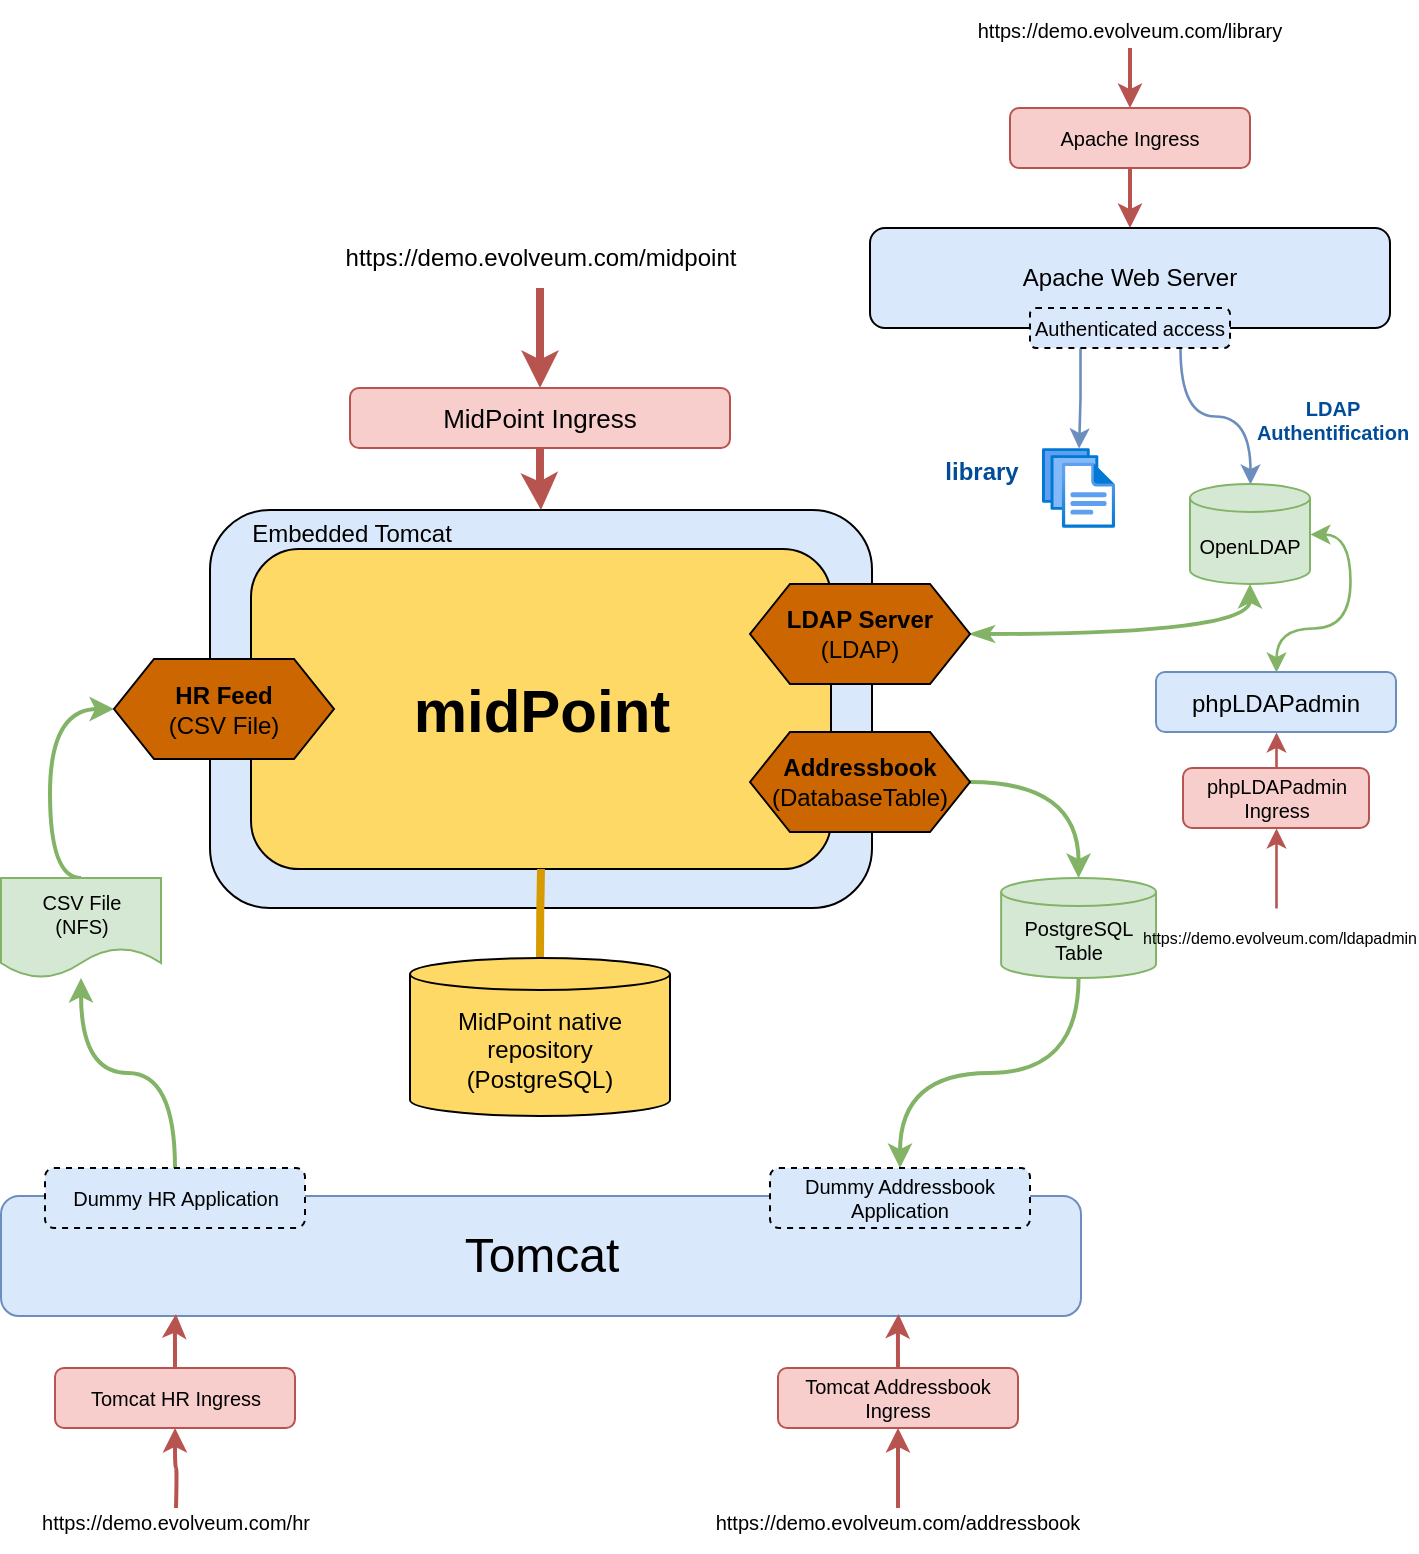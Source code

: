 <mxfile version="20.0.3" type="device"><diagram id="Sr1IDul-ZMNHAduR__iv" name="Page-1"><mxGraphModel dx="1364" dy="793" grid="1" gridSize="10" guides="1" tooltips="1" connect="1" arrows="1" fold="1" page="1" pageScale="1" pageWidth="827" pageHeight="1169" math="0" shadow="0"><root><mxCell id="0"/><mxCell id="1" parent="0"/><mxCell id="IxZ2fDuzas4Y8csiUilE-44" style="edgeStyle=orthogonalEdgeStyle;curved=1;rounded=0;orthogonalLoop=1;jettySize=auto;html=1;fontSize=10;fontColor=#000000;startArrow=classic;startFill=1;endArrow=none;endFill=0;strokeWidth=2;fillColor=#f8cecc;strokeColor=#b85450;entryX=0.5;entryY=1;entryDx=0;entryDy=0;" parent="1" source="IxZ2fDuzas4Y8csiUilE-2" target="IxZ2fDuzas4Y8csiUilE-50" edge="1"><mxGeometry relative="1" as="geometry"><mxPoint x="670" y="230" as="targetPoint"/></mxGeometry></mxCell><mxCell id="IxZ2fDuzas4Y8csiUilE-2" value="&lt;div&gt;Apache Web Server&lt;/div&gt;" style="rounded=1;whiteSpace=wrap;html=1;fillColor=#dae8fc;strokeColor=#000000;" parent="1" vertex="1"><mxGeometry x="540" y="260" width="260" height="50" as="geometry"/></mxCell><mxCell id="IxZ2fDuzas4Y8csiUilE-6" style="edgeStyle=orthogonalEdgeStyle;rounded=0;orthogonalLoop=1;jettySize=auto;html=1;exitX=0.25;exitY=1;exitDx=0;exitDy=0;fontSize=10;fillColor=#dae8fc;strokeColor=#6c8ebf;strokeWidth=1.3;" parent="1" source="IxZ2fDuzas4Y8csiUilE-5" target="IxZ2fDuzas4Y8csiUilE-7" edge="1"><mxGeometry relative="1" as="geometry"><mxPoint x="715" y="360" as="targetPoint"/></mxGeometry></mxCell><mxCell id="IxZ2fDuzas4Y8csiUilE-10" style="edgeStyle=orthogonalEdgeStyle;rounded=0;orthogonalLoop=1;jettySize=auto;html=1;exitX=0.75;exitY=1;exitDx=0;exitDy=0;fontSize=10;curved=1;fillColor=#dae8fc;strokeColor=#6c8ebf;strokeWidth=1.3;" parent="1" source="IxZ2fDuzas4Y8csiUilE-5" target="IxZ2fDuzas4Y8csiUilE-9" edge="1"><mxGeometry relative="1" as="geometry"/></mxCell><mxCell id="IxZ2fDuzas4Y8csiUilE-5" value="Authenticated access" style="rounded=1;whiteSpace=wrap;html=1;fontSize=10;fillColor=#dae8fc;strokeColor=#000000;dashed=1;" parent="1" vertex="1"><mxGeometry x="620" y="300" width="100" height="20" as="geometry"/></mxCell><mxCell id="IxZ2fDuzas4Y8csiUilE-7" value="" style="aspect=fixed;html=1;points=[];align=center;image;fontSize=12;image=img/lib/azure2/general/Files.svg;dashed=1;strokeColor=#000000;imageBackground=none;" parent="1" vertex="1"><mxGeometry x="626" y="370" width="36.57" height="40" as="geometry"/></mxCell><mxCell id="IxZ2fDuzas4Y8csiUilE-9" value="OpenLDAP" style="shape=cylinder3;whiteSpace=wrap;html=1;boundedLbl=1;backgroundOutline=1;size=7;fontSize=10;strokeColor=#82b366;fillColor=#d5e8d4;" parent="1" vertex="1"><mxGeometry x="700" y="388" width="60" height="50" as="geometry"/></mxCell><mxCell id="IxZ2fDuzas4Y8csiUilE-11" value="LDAP Authentification" style="text;html=1;strokeColor=none;fillColor=none;align=center;verticalAlign=middle;whiteSpace=wrap;rounded=0;fontSize=10;fontColor=#004C99;fontStyle=1" parent="1" vertex="1"><mxGeometry x="733" y="341" width="77" height="30" as="geometry"/></mxCell><mxCell id="IxZ2fDuzas4Y8csiUilE-13" value="" style="rounded=1;whiteSpace=wrap;html=1;fontSize=10;strokeColor=#000000;fillColor=#dae8fc;labelPosition=left;verticalLabelPosition=top;align=right;verticalAlign=bottom;" parent="1" vertex="1"><mxGeometry x="210" y="401" width="331" height="199" as="geometry"/></mxCell><mxCell id="IxZ2fDuzas4Y8csiUilE-14" value="&lt;font style=&quot;font-size: 30px;&quot;&gt;&lt;b&gt;&lt;font style=&quot;font-size: 30px;&quot;&gt;midPoint&lt;/font&gt;&lt;/b&gt;&lt;/font&gt;" style="rounded=1;whiteSpace=wrap;html=1;fontSize=10;strokeColor=#000000;fillColor=#FFD966;" parent="1" vertex="1"><mxGeometry x="230.5" y="420.5" width="290" height="160" as="geometry"/></mxCell><mxCell id="IxZ2fDuzas4Y8csiUilE-15" value="&lt;font style=&quot;font-size: 12px;&quot;&gt;library&lt;/font&gt;" style="text;html=1;strokeColor=none;fillColor=none;align=center;verticalAlign=middle;whiteSpace=wrap;rounded=0;fontSize=30;fontColor=#004C99;fontStyle=1" parent="1" vertex="1"><mxGeometry x="566" y="360" width="60" height="30" as="geometry"/></mxCell><mxCell id="IxZ2fDuzas4Y8csiUilE-17" style="edgeStyle=orthogonalEdgeStyle;curved=1;rounded=0;orthogonalLoop=1;jettySize=auto;html=1;exitX=1;exitY=0.5;exitDx=0;exitDy=0;entryX=0.5;entryY=1;entryDx=0;entryDy=0;entryPerimeter=0;fontSize=12;fontColor=#000000;strokeWidth=2;fillColor=#d5e8d4;strokeColor=#82b366;startArrow=classicThin;startFill=1;" parent="1" source="IxZ2fDuzas4Y8csiUilE-16" target="IxZ2fDuzas4Y8csiUilE-9" edge="1"><mxGeometry relative="1" as="geometry"/></mxCell><mxCell id="IxZ2fDuzas4Y8csiUilE-16" value="&lt;div&gt;&lt;b&gt;&lt;font color=&quot;#000000&quot;&gt;LDAP Server&lt;/font&gt;&lt;/b&gt;&lt;/div&gt;&lt;div&gt;&lt;font color=&quot;#000000&quot;&gt;(LDAP)&lt;br&gt;&lt;/font&gt;&lt;/div&gt;" style="shape=hexagon;perimeter=hexagonPerimeter2;whiteSpace=wrap;html=1;fixedSize=1;fontSize=12;fontColor=#004C99;strokeColor=#000000;fillColor=#CC6600;" parent="1" vertex="1"><mxGeometry x="480" y="438" width="110" height="50" as="geometry"/></mxCell><mxCell id="IxZ2fDuzas4Y8csiUilE-25" style="edgeStyle=orthogonalEdgeStyle;curved=1;rounded=0;orthogonalLoop=1;jettySize=auto;html=1;exitX=1;exitY=0.5;exitDx=0;exitDy=0;entryX=0.5;entryY=0;entryDx=0;entryDy=0;entryPerimeter=0;fontSize=24;fontColor=#000000;startArrow=none;startFill=0;endArrow=classic;endFill=1;strokeWidth=2;fillColor=#d5e8d4;strokeColor=#82b366;" parent="1" source="IxZ2fDuzas4Y8csiUilE-18" target="IxZ2fDuzas4Y8csiUilE-24" edge="1"><mxGeometry relative="1" as="geometry"/></mxCell><mxCell id="IxZ2fDuzas4Y8csiUilE-18" value="&lt;div&gt;&lt;b&gt;&lt;font color=&quot;#000000&quot;&gt;Addressbook&lt;/font&gt;&lt;/b&gt;&lt;/div&gt;&lt;div&gt;&lt;font color=&quot;#000000&quot;&gt;(DatabaseTable)&lt;br&gt;&lt;/font&gt;&lt;/div&gt;" style="shape=hexagon;perimeter=hexagonPerimeter2;whiteSpace=wrap;html=1;fixedSize=1;fontSize=12;fontColor=#004C99;strokeColor=#000000;fillColor=#CC6600;" parent="1" vertex="1"><mxGeometry x="480" y="512" width="110" height="50" as="geometry"/></mxCell><mxCell id="IxZ2fDuzas4Y8csiUilE-26" style="edgeStyle=orthogonalEdgeStyle;curved=1;rounded=0;orthogonalLoop=1;jettySize=auto;html=1;exitX=0.5;exitY=1;exitDx=0;exitDy=0;exitPerimeter=0;entryX=0.5;entryY=0;entryDx=0;entryDy=0;fontSize=24;fontColor=#000000;startArrow=none;startFill=0;endArrow=classic;endFill=1;strokeWidth=2;fillColor=#d5e8d4;strokeColor=#82b366;" parent="1" source="IxZ2fDuzas4Y8csiUilE-24" target="IxZ2fDuzas4Y8csiUilE-21" edge="1"><mxGeometry relative="1" as="geometry"/></mxCell><mxCell id="IxZ2fDuzas4Y8csiUilE-24" value="&lt;div&gt;PostgreSQL&lt;/div&gt;&lt;div&gt;Table&lt;br&gt;&lt;/div&gt;" style="shape=cylinder3;whiteSpace=wrap;html=1;boundedLbl=1;backgroundOutline=1;size=7;fontSize=10;strokeColor=#82b366;fillColor=#d5e8d4;" parent="1" vertex="1"><mxGeometry x="605.57" y="585" width="77.43" height="50" as="geometry"/></mxCell><mxCell id="IxZ2fDuzas4Y8csiUilE-29" style="edgeStyle=orthogonalEdgeStyle;curved=1;rounded=0;orthogonalLoop=1;jettySize=auto;html=1;entryX=0.5;entryY=0;entryDx=0;entryDy=0;fontSize=12;fontColor=#000000;startArrow=classic;startFill=1;endArrow=none;endFill=0;strokeWidth=2;exitX=0;exitY=0.5;exitDx=0;exitDy=0;fillColor=#d5e8d4;strokeColor=#82b366;" parent="1" source="IxZ2fDuzas4Y8csiUilE-27" target="IxZ2fDuzas4Y8csiUilE-28" edge="1"><mxGeometry relative="1" as="geometry"><Array as="points"><mxPoint x="130" y="501"/><mxPoint x="130" y="585"/></Array></mxGeometry></mxCell><mxCell id="IxZ2fDuzas4Y8csiUilE-27" value="&lt;div&gt;&lt;b&gt;&lt;font color=&quot;#000000&quot;&gt;HR Feed&lt;/font&gt;&lt;/b&gt;&lt;/div&gt;&lt;div&gt;&lt;font color=&quot;#000000&quot;&gt;(CSV File)&lt;br&gt;&lt;/font&gt;&lt;/div&gt;" style="shape=hexagon;perimeter=hexagonPerimeter2;whiteSpace=wrap;html=1;fixedSize=1;fontSize=12;fontColor=#004C99;strokeColor=#000000;fillColor=#CC6600;" parent="1" vertex="1"><mxGeometry x="162" y="475.5" width="110" height="50" as="geometry"/></mxCell><mxCell id="IxZ2fDuzas4Y8csiUilE-33" style="edgeStyle=orthogonalEdgeStyle;curved=1;rounded=0;orthogonalLoop=1;jettySize=auto;html=1;fontSize=12;fontColor=#000000;startArrow=classic;startFill=1;endArrow=none;endFill=0;strokeWidth=2;fillColor=#d5e8d4;strokeColor=#82b366;" parent="1" source="IxZ2fDuzas4Y8csiUilE-28" target="IxZ2fDuzas4Y8csiUilE-32" edge="1"><mxGeometry relative="1" as="geometry"/></mxCell><mxCell id="IxZ2fDuzas4Y8csiUilE-28" value="&lt;div style=&quot;font-size: 10px;&quot;&gt;&lt;font style=&quot;font-size: 10px;&quot;&gt;CSV File&lt;br&gt;&lt;/font&gt;&lt;/div&gt;&lt;div style=&quot;font-size: 10px;&quot;&gt;&lt;font style=&quot;font-size: 10px;&quot;&gt;(NFS)&lt;/font&gt;&lt;br&gt;&lt;/div&gt;" style="shape=document;whiteSpace=wrap;html=1;boundedLbl=1;fontSize=24;strokeColor=#82b366;fillColor=#d5e8d4;" parent="1" vertex="1"><mxGeometry x="105.5" y="585" width="80" height="50" as="geometry"/></mxCell><mxCell id="IxZ2fDuzas4Y8csiUilE-34" value="" style="group" parent="1" vertex="1" connectable="0"><mxGeometry x="105.5" y="730" width="540" height="74" as="geometry"/></mxCell><mxCell id="IxZ2fDuzas4Y8csiUilE-19" value="&lt;font style=&quot;font-size: 24px;&quot;&gt;Tomcat&lt;/font&gt;" style="rounded=1;whiteSpace=wrap;html=1;fontSize=12;strokeColor=#6c8ebf;fillColor=#dae8fc;" parent="IxZ2fDuzas4Y8csiUilE-34" vertex="1"><mxGeometry y="14" width="540" height="60" as="geometry"/></mxCell><mxCell id="IxZ2fDuzas4Y8csiUilE-21" value="Dummy Addressbook Application" style="rounded=1;whiteSpace=wrap;html=1;fontSize=10;fillColor=#dae8fc;strokeColor=#000000;dashed=1;" parent="IxZ2fDuzas4Y8csiUilE-34" vertex="1"><mxGeometry x="384.5" width="130" height="30" as="geometry"/></mxCell><mxCell id="IxZ2fDuzas4Y8csiUilE-32" value="Dummy HR Application" style="rounded=1;whiteSpace=wrap;html=1;fontSize=10;fillColor=#dae8fc;strokeColor=#000000;dashed=1;" parent="IxZ2fDuzas4Y8csiUilE-34" vertex="1"><mxGeometry x="22" width="130" height="30" as="geometry"/></mxCell><mxCell id="IxZ2fDuzas4Y8csiUilE-35" value="Embedded Tomcat" style="text;html=1;strokeColor=none;fillColor=none;align=center;verticalAlign=middle;whiteSpace=wrap;rounded=0;fontSize=12;fontColor=#000000;" parent="1" vertex="1"><mxGeometry x="222" y="402" width="118" height="22" as="geometry"/></mxCell><mxCell id="IxZ2fDuzas4Y8csiUilE-41" style="edgeStyle=orthogonalEdgeStyle;curved=1;rounded=0;orthogonalLoop=1;jettySize=auto;html=1;entryX=0.5;entryY=1;entryDx=0;entryDy=0;fontSize=12;fontColor=#000000;startArrow=none;startFill=0;endArrow=none;endFill=0;strokeWidth=4;fillColor=#ffe6cc;strokeColor=#d79b00;" parent="1" source="IxZ2fDuzas4Y8csiUilE-36" target="IxZ2fDuzas4Y8csiUilE-14" edge="1"><mxGeometry relative="1" as="geometry"/></mxCell><mxCell id="IxZ2fDuzas4Y8csiUilE-36" value="&lt;div&gt;MidPoint native repository&lt;/div&gt;&lt;div&gt;(PostgreSQL)&lt;br&gt;&lt;/div&gt;" style="shape=cylinder3;whiteSpace=wrap;html=1;boundedLbl=1;backgroundOutline=1;size=8;fontSize=12;fontColor=#000000;strokeColor=#000000;fillColor=#FFD966;" parent="1" vertex="1"><mxGeometry x="310" y="625" width="130" height="79" as="geometry"/></mxCell><mxCell id="IxZ2fDuzas4Y8csiUilE-46" style="edgeStyle=orthogonalEdgeStyle;curved=1;rounded=0;orthogonalLoop=1;jettySize=auto;html=1;fontSize=10;fontColor=#000000;startArrow=none;startFill=0;endArrow=classic;endFill=1;strokeWidth=2;fillColor=#f8cecc;strokeColor=#b85450;entryX=0.162;entryY=0.983;entryDx=0;entryDy=0;entryPerimeter=0;" parent="1" source="IxZ2fDuzas4Y8csiUilE-45" target="IxZ2fDuzas4Y8csiUilE-19" edge="1"><mxGeometry relative="1" as="geometry"><mxPoint x="193" y="810" as="targetPoint"/></mxGeometry></mxCell><mxCell id="IxZ2fDuzas4Y8csiUilE-53" style="edgeStyle=orthogonalEdgeStyle;curved=1;rounded=0;orthogonalLoop=1;jettySize=auto;html=1;exitX=0.5;exitY=1;exitDx=0;exitDy=0;fontSize=10;fontColor=#000000;startArrow=classic;startFill=1;endArrow=none;endFill=0;strokeWidth=2;fillColor=#f8cecc;strokeColor=#b85450;" parent="1" source="IxZ2fDuzas4Y8csiUilE-45" edge="1"><mxGeometry relative="1" as="geometry"><mxPoint x="193" y="900" as="targetPoint"/></mxGeometry></mxCell><mxCell id="IxZ2fDuzas4Y8csiUilE-45" value="Tomcat HR Ingress" style="rounded=1;whiteSpace=wrap;html=1;fontSize=10;strokeColor=#b85450;fillColor=#f8cecc;" parent="1" vertex="1"><mxGeometry x="132.5" y="830" width="120" height="30" as="geometry"/></mxCell><mxCell id="IxZ2fDuzas4Y8csiUilE-48" style="edgeStyle=orthogonalEdgeStyle;curved=1;rounded=0;orthogonalLoop=1;jettySize=auto;html=1;fontSize=10;fontColor=#000000;startArrow=none;startFill=0;endArrow=classic;endFill=1;strokeWidth=2;fillColor=#f8cecc;strokeColor=#b85450;entryX=0.831;entryY=0.983;entryDx=0;entryDy=0;entryPerimeter=0;" parent="1" source="IxZ2fDuzas4Y8csiUilE-47" target="IxZ2fDuzas4Y8csiUilE-19" edge="1"><mxGeometry relative="1" as="geometry"><mxPoint x="560" y="810" as="targetPoint"/></mxGeometry></mxCell><mxCell id="IxZ2fDuzas4Y8csiUilE-47" value="Tomcat Addressbook Ingress" style="rounded=1;whiteSpace=wrap;html=1;fontSize=10;strokeColor=#b85450;fillColor=#f8cecc;" parent="1" vertex="1"><mxGeometry x="494" y="830" width="120" height="30" as="geometry"/></mxCell><mxCell id="IxZ2fDuzas4Y8csiUilE-50" value="Apache Ingress" style="rounded=1;whiteSpace=wrap;html=1;fontSize=10;strokeColor=#b85450;fillColor=#f8cecc;" parent="1" vertex="1"><mxGeometry x="610" y="200" width="120" height="30" as="geometry"/></mxCell><mxCell id="IxZ2fDuzas4Y8csiUilE-31" value="&lt;div style=&quot;font-size: 10px;&quot;&gt;&lt;font style=&quot;font-size: 10px;&quot;&gt;https://demo.evolveum.com/hr&lt;/font&gt;&lt;/div&gt;" style="text;html=1;strokeColor=none;fillColor=none;align=center;verticalAlign=middle;whiteSpace=wrap;rounded=0;fontSize=12;fontColor=#000000;" parent="1" vertex="1"><mxGeometry x="162.75" y="892" width="59.5" height="30" as="geometry"/></mxCell><mxCell id="IxZ2fDuzas4Y8csiUilE-54" style="edgeStyle=orthogonalEdgeStyle;curved=1;rounded=0;orthogonalLoop=1;jettySize=auto;html=1;exitX=0.5;exitY=1;exitDx=0;exitDy=0;fontSize=10;fontColor=#000000;startArrow=classic;startFill=1;endArrow=none;endFill=0;strokeWidth=2;fillColor=#f8cecc;strokeColor=#b85450;" parent="1" source="IxZ2fDuzas4Y8csiUilE-47" edge="1"><mxGeometry relative="1" as="geometry"><mxPoint x="554" y="900" as="targetPoint"/><mxPoint x="549" y="880" as="sourcePoint"/></mxGeometry></mxCell><mxCell id="IxZ2fDuzas4Y8csiUilE-30" value="https://demo.evolveum.com/addressbook" style="text;html=1;strokeColor=none;fillColor=none;align=center;verticalAlign=middle;whiteSpace=wrap;rounded=0;fontSize=10;fontColor=#000000;" parent="1" vertex="1"><mxGeometry x="451" y="892" width="206" height="30" as="geometry"/></mxCell><mxCell id="IxZ2fDuzas4Y8csiUilE-56" style="edgeStyle=orthogonalEdgeStyle;curved=1;rounded=0;orthogonalLoop=1;jettySize=auto;html=1;exitX=0.5;exitY=0;exitDx=0;exitDy=0;fontSize=10;fontColor=#000000;startArrow=classic;startFill=1;endArrow=none;endFill=0;strokeWidth=2;fillColor=#f8cecc;strokeColor=#b85450;" parent="1" source="IxZ2fDuzas4Y8csiUilE-50" edge="1"><mxGeometry relative="1" as="geometry"><mxPoint x="670" y="170" as="targetPoint"/><mxPoint x="496.5" y="150" as="sourcePoint"/></mxGeometry></mxCell><mxCell id="IxZ2fDuzas4Y8csiUilE-58" value="&lt;font style=&quot;font-size: 10px;&quot;&gt;https://demo.evolveum.com/library&lt;/font&gt;" style="text;html=1;strokeColor=none;fillColor=none;align=center;verticalAlign=middle;whiteSpace=wrap;rounded=0;fontSize=10;fontColor=#000000;" parent="1" vertex="1"><mxGeometry x="586.25" y="146" width="167.5" height="30" as="geometry"/></mxCell><mxCell id="IxZ2fDuzas4Y8csiUilE-62" style="edgeStyle=orthogonalEdgeStyle;curved=1;rounded=0;orthogonalLoop=1;jettySize=auto;html=1;exitX=0.5;exitY=0;exitDx=0;exitDy=0;fontSize=10;fontColor=#000000;startArrow=classic;startFill=1;endArrow=none;endFill=0;strokeWidth=4;fillColor=#f8cecc;strokeColor=#b85450;" parent="1" source="IxZ2fDuzas4Y8csiUilE-59" edge="1"><mxGeometry relative="1" as="geometry"><mxPoint x="375" y="290" as="targetPoint"/></mxGeometry></mxCell><mxCell id="IxZ2fDuzas4Y8csiUilE-63" style="edgeStyle=orthogonalEdgeStyle;curved=1;rounded=0;orthogonalLoop=1;jettySize=auto;html=1;entryX=0.5;entryY=0;entryDx=0;entryDy=0;fontSize=13;fontColor=#000000;startArrow=none;startFill=0;endArrow=classic;endFill=1;strokeWidth=4;fillColor=#f8cecc;strokeColor=#b85450;" parent="1" source="IxZ2fDuzas4Y8csiUilE-59" target="IxZ2fDuzas4Y8csiUilE-13" edge="1"><mxGeometry relative="1" as="geometry"/></mxCell><mxCell id="IxZ2fDuzas4Y8csiUilE-59" value="&lt;font style=&quot;font-size: 13px;&quot;&gt;MidPoint Ingress&lt;/font&gt;" style="rounded=1;whiteSpace=wrap;html=1;fontSize=10;strokeColor=#b85450;fillColor=#f8cecc;" parent="1" vertex="1"><mxGeometry x="280" y="340" width="190" height="30" as="geometry"/></mxCell><mxCell id="IxZ2fDuzas4Y8csiUilE-61" value="&lt;font style=&quot;font-size: 12px;&quot;&gt;https://demo.evolveum.com/midpoint&lt;/font&gt;" style="text;html=1;strokeColor=none;fillColor=none;align=center;verticalAlign=middle;whiteSpace=wrap;rounded=0;fontSize=12;fontColor=#000000;" parent="1" vertex="1"><mxGeometry x="270.75" y="260" width="208.5" height="30" as="geometry"/></mxCell><mxCell id="IxZ2fDuzas4Y8csiUilE-65" style="edgeStyle=orthogonalEdgeStyle;curved=1;rounded=0;orthogonalLoop=1;jettySize=auto;html=1;entryX=1;entryY=0.5;entryDx=0;entryDy=0;entryPerimeter=0;fontSize=13;fontColor=#000000;startArrow=classic;startFill=1;endArrow=classic;endFill=1;strokeWidth=1.3;fillColor=#d5e8d4;strokeColor=#82b366;" parent="1" source="IxZ2fDuzas4Y8csiUilE-64" target="IxZ2fDuzas4Y8csiUilE-9" edge="1"><mxGeometry relative="1" as="geometry"/></mxCell><mxCell id="IxZ2fDuzas4Y8csiUilE-70" style="edgeStyle=orthogonalEdgeStyle;curved=1;rounded=0;orthogonalLoop=1;jettySize=auto;html=1;exitX=0.5;exitY=1;exitDx=0;exitDy=0;entryX=0.5;entryY=0;entryDx=0;entryDy=0;fontSize=12;fontColor=#000000;startArrow=classic;startFill=1;endArrow=none;endFill=0;strokeWidth=1.3;fillColor=#f8cecc;strokeColor=#b85450;" parent="1" source="IxZ2fDuzas4Y8csiUilE-64" target="IxZ2fDuzas4Y8csiUilE-68" edge="1"><mxGeometry relative="1" as="geometry"/></mxCell><mxCell id="IxZ2fDuzas4Y8csiUilE-64" value="&lt;font style=&quot;font-size: 12px;&quot;&gt;phpLDAPadmin&lt;/font&gt;" style="rounded=1;whiteSpace=wrap;html=1;fontSize=13;strokeColor=#6c8ebf;fillColor=#dae8fc;" parent="1" vertex="1"><mxGeometry x="683" y="482" width="120" height="30" as="geometry"/></mxCell><mxCell id="IxZ2fDuzas4Y8csiUilE-71" style="edgeStyle=orthogonalEdgeStyle;curved=1;rounded=0;orthogonalLoop=1;jettySize=auto;html=1;fontSize=12;fontColor=#000000;startArrow=classic;startFill=1;endArrow=none;endFill=0;strokeWidth=1.3;fillColor=#f8cecc;strokeColor=#b85450;" parent="1" source="IxZ2fDuzas4Y8csiUilE-68" edge="1"><mxGeometry relative="1" as="geometry"><mxPoint x="743" y="600" as="targetPoint"/></mxGeometry></mxCell><mxCell id="IxZ2fDuzas4Y8csiUilE-68" value="phpLDAPadmin Ingress" style="rounded=1;whiteSpace=wrap;html=1;fontSize=10;strokeColor=#b85450;fillColor=#f8cecc;" parent="1" vertex="1"><mxGeometry x="696.5" y="530" width="93" height="30" as="geometry"/></mxCell><mxCell id="IxZ2fDuzas4Y8csiUilE-69" value="&lt;div style=&quot;font-size: 8px;&quot;&gt;&lt;font style=&quot;font-size: 8px;&quot;&gt;https://demo.evolveum.com/ldapadmin&lt;/font&gt;&lt;/div&gt;" style="text;html=1;strokeColor=none;fillColor=none;align=center;verticalAlign=middle;whiteSpace=wrap;rounded=0;fontSize=12;fontColor=#000000;" parent="1" vertex="1"><mxGeometry x="685" y="600" width="120" height="30" as="geometry"/></mxCell></root></mxGraphModel></diagram></mxfile>